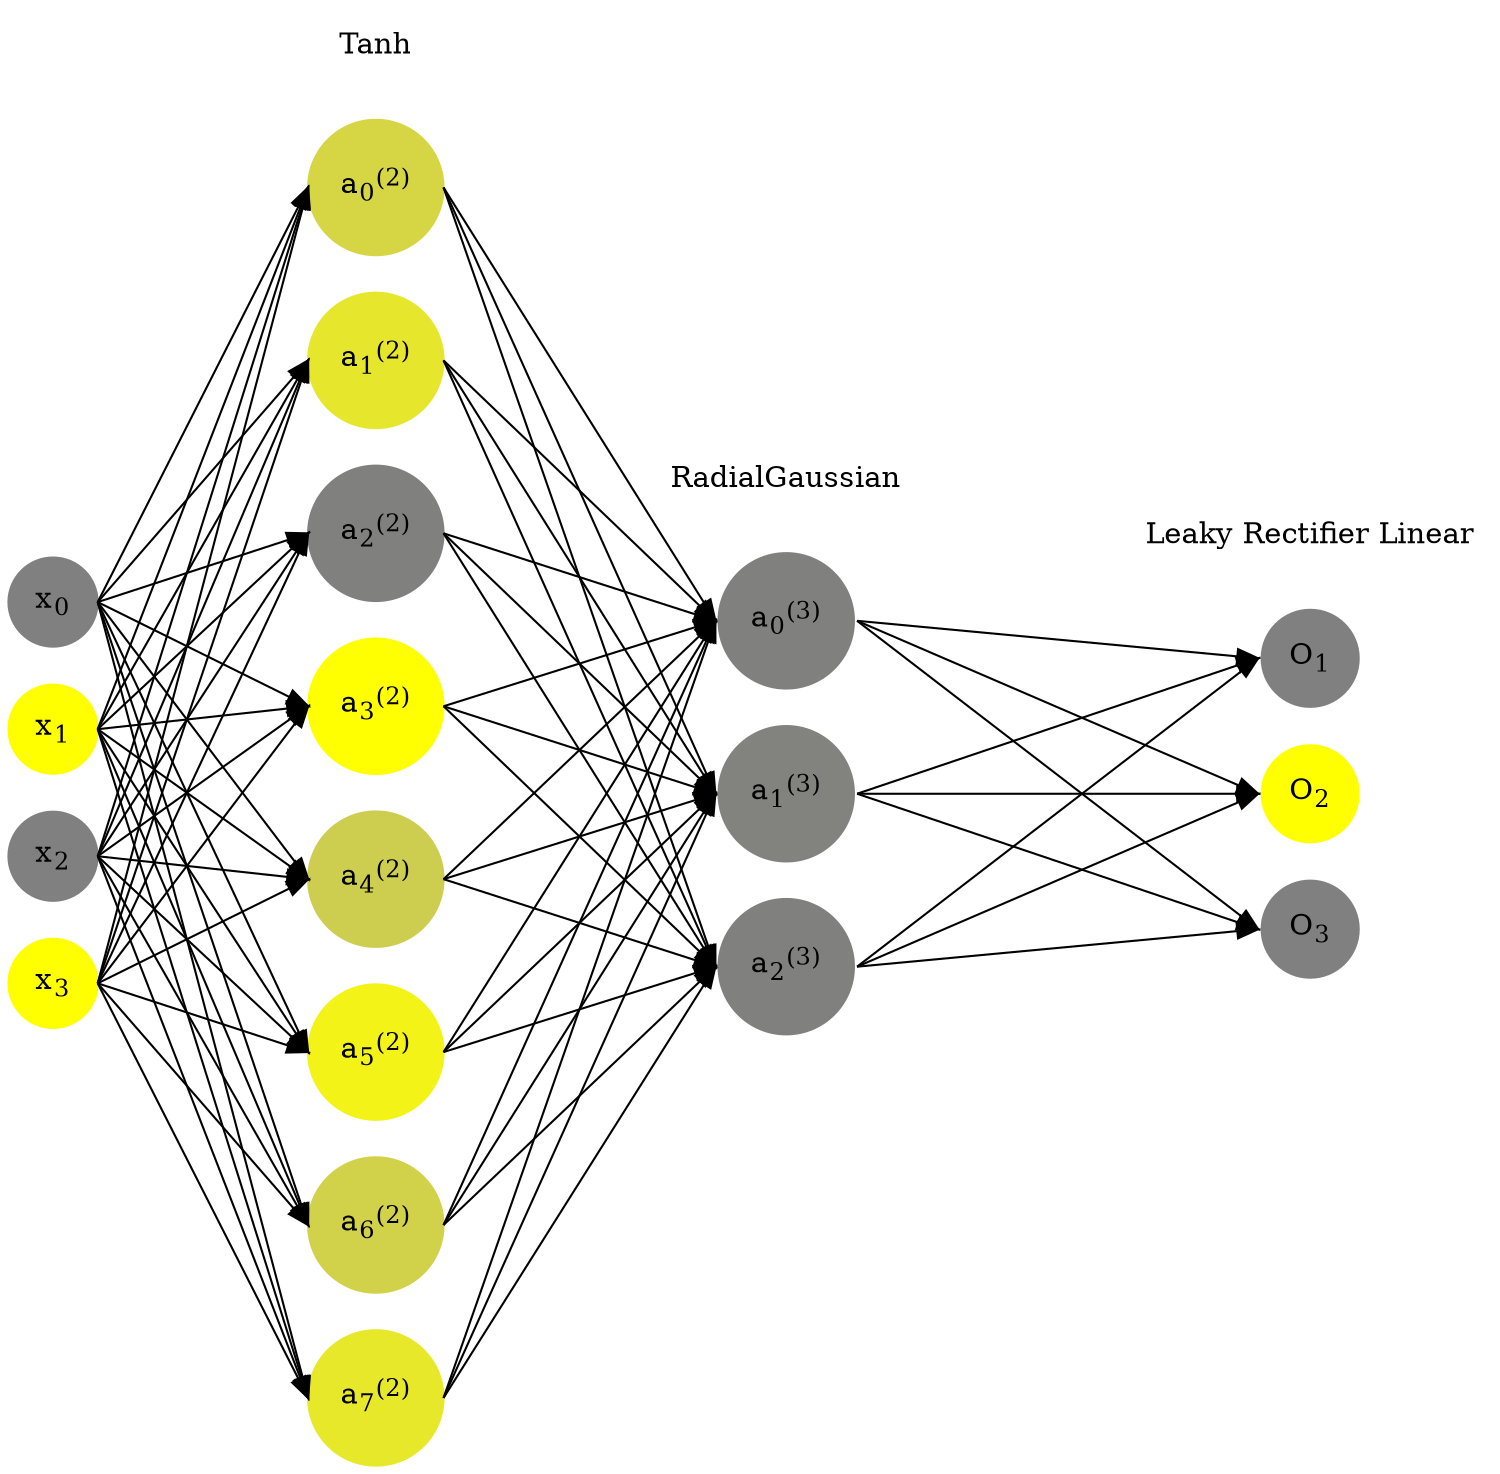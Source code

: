 digraph G {
	rankdir = LR;
	splines=false;
	edge[style=invis];
	ranksep= 1.4;
	{
	node [shape=circle, color="0.1667, 0.0, 0.5", style=filled, fillcolor="0.1667, 0.0, 0.5"];
	x0 [label=<x<sub>0</sub>>];
	}
	{
	node [shape=circle, color="0.1667, 1.0, 1.0", style=filled, fillcolor="0.1667, 1.0, 1.0"];
	x1 [label=<x<sub>1</sub>>];
	}
	{
	node [shape=circle, color="0.1667, 0.0, 0.5", style=filled, fillcolor="0.1667, 0.0, 0.5"];
	x2 [label=<x<sub>2</sub>>];
	}
	{
	node [shape=circle, color="0.1667, 1.0, 1.0", style=filled, fillcolor="0.1667, 1.0, 1.0"];
	x3 [label=<x<sub>3</sub>>];
	}
	{
	node [shape=circle, color="0.1667, 0.673426, 0.836713", style=filled, fillcolor="0.1667, 0.673426, 0.836713"];
	a02 [label=<a<sub>0</sub><sup>(2)</sup>>];
	}
	{
	node [shape=circle, color="0.1667, 0.804519, 0.902260", style=filled, fillcolor="0.1667, 0.804519, 0.902260"];
	a12 [label=<a<sub>1</sub><sup>(2)</sup>>];
	}
	{
	node [shape=circle, color="0.1667, 0.003231, 0.501616", style=filled, fillcolor="0.1667, 0.003231, 0.501616"];
	a22 [label=<a<sub>2</sub><sup>(2)</sup>>];
	}
	{
	node [shape=circle, color="0.1667, 0.993322, 0.996661", style=filled, fillcolor="0.1667, 0.993322, 0.996661"];
	a32 [label=<a<sub>3</sub><sup>(2)</sup>>];
	}
	{
	node [shape=circle, color="0.1667, 0.607730, 0.803865", style=filled, fillcolor="0.1667, 0.607730, 0.803865"];
	a42 [label=<a<sub>4</sub><sup>(2)</sup>>];
	}
	{
	node [shape=circle, color="0.1667, 0.901456, 0.950728", style=filled, fillcolor="0.1667, 0.901456, 0.950728"];
	a52 [label=<a<sub>5</sub><sup>(2)</sup>>];
	}
	{
	node [shape=circle, color="0.1667, 0.644233, 0.822116", style=filled, fillcolor="0.1667, 0.644233, 0.822116"];
	a62 [label=<a<sub>6</sub><sup>(2)</sup>>];
	}
	{
	node [shape=circle, color="0.1667, 0.817802, 0.908901", style=filled, fillcolor="0.1667, 0.817802, 0.908901"];
	a72 [label=<a<sub>7</sub><sup>(2)</sup>>];
	}
	{
	node [shape=circle, color="0.1667, 0.000002, 0.500001", style=filled, fillcolor="0.1667, 0.000002, 0.500001"];
	a03 [label=<a<sub>0</sub><sup>(3)</sup>>];
	}
	{
	node [shape=circle, color="0.1667, 0.018750, 0.509375", style=filled, fillcolor="0.1667, 0.018750, 0.509375"];
	a13 [label=<a<sub>1</sub><sup>(3)</sup>>];
	}
	{
	node [shape=circle, color="0.1667, 0.001867, 0.500934", style=filled, fillcolor="0.1667, 0.001867, 0.500934"];
	a23 [label=<a<sub>2</sub><sup>(3)</sup>>];
	}
	{
	node [shape=circle, color="0.1667, 0.0, 0.5", style=filled, fillcolor="0.1667, 0.0, 0.5"];
	O1 [label=<O<sub>1</sub>>];
	}
	{
	node [shape=circle, color="0.1667, 1.0, 1.0", style=filled, fillcolor="0.1667, 1.0, 1.0"];
	O2 [label=<O<sub>2</sub>>];
	}
	{
	node [shape=circle, color="0.1667, 0.0, 0.5", style=filled, fillcolor="0.1667, 0.0, 0.5"];
	O3 [label=<O<sub>3</sub>>];
	}
	{
	rank=same;
	x0->x1->x2->x3;
	}
	{
	rank=same;
	a02->a12->a22->a32->a42->a52->a62->a72;
	}
	{
	rank=same;
	a03->a13->a23;
	}
	{
	rank=same;
	O1->O2->O3;
	}
	l1 [shape=plaintext,label="Tanh"];
	l1->a02;
	{rank=same; l1;a02};
	l2 [shape=plaintext,label="RadialGaussian"];
	l2->a03;
	{rank=same; l2;a03};
	l3 [shape=plaintext,label="Leaky Rectifier Linear"];
	l3->O1;
	{rank=same; l3;O1};
edge[style=solid, tailport=e, headport=w];
	{x0;x1;x2;x3} -> {a02;a12;a22;a32;a42;a52;a62;a72};
	{a02;a12;a22;a32;a42;a52;a62;a72} -> {a03;a13;a23};
	{a03;a13;a23} -> {O1,O2,O3};
}